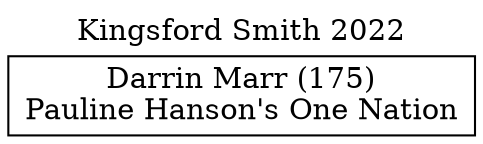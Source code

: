 // House preference flow
digraph "Darrin Marr (175)_Kingsford Smith_2022" {
	graph [label="Kingsford Smith 2022" labelloc=t mclimit=10]
	node [shape=box]
	"Darrin Marr (175)" [label="Darrin Marr (175)
Pauline Hanson's One Nation"]
}
